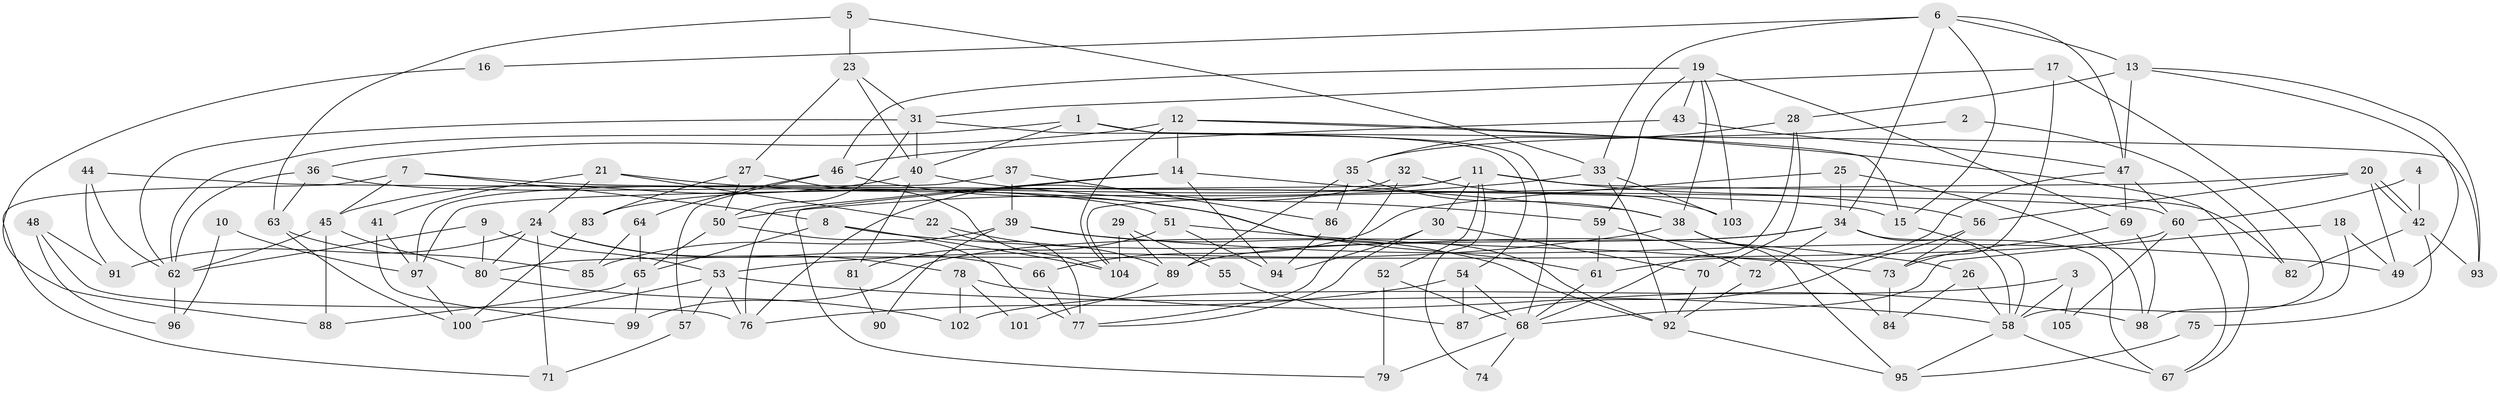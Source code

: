 // coarse degree distribution, {10: 0.03125, 3: 0.265625, 6: 0.171875, 9: 0.078125, 2: 0.0625, 7: 0.109375, 4: 0.140625, 5: 0.078125, 8: 0.0625}
// Generated by graph-tools (version 1.1) at 2025/52/02/27/25 19:52:08]
// undirected, 105 vertices, 210 edges
graph export_dot {
graph [start="1"]
  node [color=gray90,style=filled];
  1;
  2;
  3;
  4;
  5;
  6;
  7;
  8;
  9;
  10;
  11;
  12;
  13;
  14;
  15;
  16;
  17;
  18;
  19;
  20;
  21;
  22;
  23;
  24;
  25;
  26;
  27;
  28;
  29;
  30;
  31;
  32;
  33;
  34;
  35;
  36;
  37;
  38;
  39;
  40;
  41;
  42;
  43;
  44;
  45;
  46;
  47;
  48;
  49;
  50;
  51;
  52;
  53;
  54;
  55;
  56;
  57;
  58;
  59;
  60;
  61;
  62;
  63;
  64;
  65;
  66;
  67;
  68;
  69;
  70;
  71;
  72;
  73;
  74;
  75;
  76;
  77;
  78;
  79;
  80;
  81;
  82;
  83;
  84;
  85;
  86;
  87;
  88;
  89;
  90;
  91;
  92;
  93;
  94;
  95;
  96;
  97;
  98;
  99;
  100;
  101;
  102;
  103;
  104;
  105;
  1 -- 40;
  1 -- 62;
  1 -- 68;
  1 -- 93;
  2 -- 35;
  2 -- 82;
  3 -- 102;
  3 -- 58;
  3 -- 105;
  4 -- 42;
  4 -- 60;
  5 -- 23;
  5 -- 33;
  5 -- 63;
  6 -- 13;
  6 -- 34;
  6 -- 15;
  6 -- 16;
  6 -- 33;
  6 -- 47;
  7 -- 8;
  7 -- 15;
  7 -- 45;
  7 -- 71;
  8 -- 104;
  8 -- 26;
  8 -- 65;
  9 -- 62;
  9 -- 53;
  9 -- 80;
  10 -- 96;
  10 -- 97;
  11 -- 83;
  11 -- 30;
  11 -- 52;
  11 -- 56;
  11 -- 74;
  11 -- 82;
  11 -- 97;
  12 -- 67;
  12 -- 15;
  12 -- 14;
  12 -- 36;
  12 -- 104;
  13 -- 47;
  13 -- 28;
  13 -- 49;
  13 -- 93;
  14 -- 79;
  14 -- 38;
  14 -- 76;
  14 -- 94;
  15 -- 58;
  16 -- 88;
  17 -- 73;
  17 -- 31;
  17 -- 58;
  18 -- 49;
  18 -- 98;
  18 -- 68;
  19 -- 46;
  19 -- 38;
  19 -- 43;
  19 -- 59;
  19 -- 69;
  19 -- 103;
  20 -- 56;
  20 -- 42;
  20 -- 42;
  20 -- 49;
  20 -- 104;
  21 -- 24;
  21 -- 22;
  21 -- 41;
  21 -- 61;
  22 -- 89;
  22 -- 77;
  23 -- 31;
  23 -- 40;
  23 -- 27;
  24 -- 71;
  24 -- 80;
  24 -- 66;
  24 -- 78;
  24 -- 91;
  25 -- 66;
  25 -- 34;
  25 -- 98;
  26 -- 58;
  26 -- 84;
  27 -- 104;
  27 -- 50;
  27 -- 83;
  28 -- 68;
  28 -- 35;
  28 -- 70;
  29 -- 104;
  29 -- 89;
  29 -- 55;
  30 -- 70;
  30 -- 77;
  30 -- 94;
  31 -- 50;
  31 -- 54;
  31 -- 40;
  31 -- 62;
  32 -- 76;
  32 -- 103;
  32 -- 77;
  33 -- 92;
  33 -- 50;
  33 -- 103;
  34 -- 67;
  34 -- 58;
  34 -- 72;
  34 -- 89;
  34 -- 99;
  35 -- 86;
  35 -- 38;
  35 -- 89;
  36 -- 62;
  36 -- 51;
  36 -- 63;
  37 -- 39;
  37 -- 97;
  37 -- 86;
  38 -- 53;
  38 -- 84;
  38 -- 95;
  39 -- 49;
  39 -- 92;
  39 -- 85;
  39 -- 90;
  40 -- 59;
  40 -- 45;
  40 -- 81;
  41 -- 99;
  41 -- 97;
  42 -- 93;
  42 -- 75;
  42 -- 82;
  43 -- 47;
  43 -- 46;
  44 -- 60;
  44 -- 62;
  44 -- 91;
  45 -- 62;
  45 -- 80;
  45 -- 88;
  46 -- 64;
  46 -- 57;
  46 -- 92;
  47 -- 61;
  47 -- 60;
  47 -- 69;
  48 -- 76;
  48 -- 91;
  48 -- 96;
  50 -- 65;
  50 -- 77;
  51 -- 94;
  51 -- 73;
  51 -- 81;
  52 -- 68;
  52 -- 79;
  53 -- 58;
  53 -- 100;
  53 -- 57;
  53 -- 76;
  54 -- 76;
  54 -- 68;
  54 -- 87;
  55 -- 87;
  56 -- 73;
  56 -- 87;
  57 -- 71;
  58 -- 95;
  58 -- 67;
  59 -- 61;
  59 -- 72;
  60 -- 80;
  60 -- 67;
  60 -- 105;
  61 -- 68;
  62 -- 96;
  63 -- 85;
  63 -- 100;
  64 -- 65;
  64 -- 85;
  65 -- 88;
  65 -- 99;
  66 -- 77;
  68 -- 74;
  68 -- 79;
  69 -- 73;
  69 -- 98;
  70 -- 92;
  72 -- 92;
  73 -- 84;
  75 -- 95;
  78 -- 98;
  78 -- 101;
  78 -- 102;
  80 -- 102;
  81 -- 90;
  83 -- 100;
  86 -- 94;
  89 -- 101;
  92 -- 95;
  97 -- 100;
}
